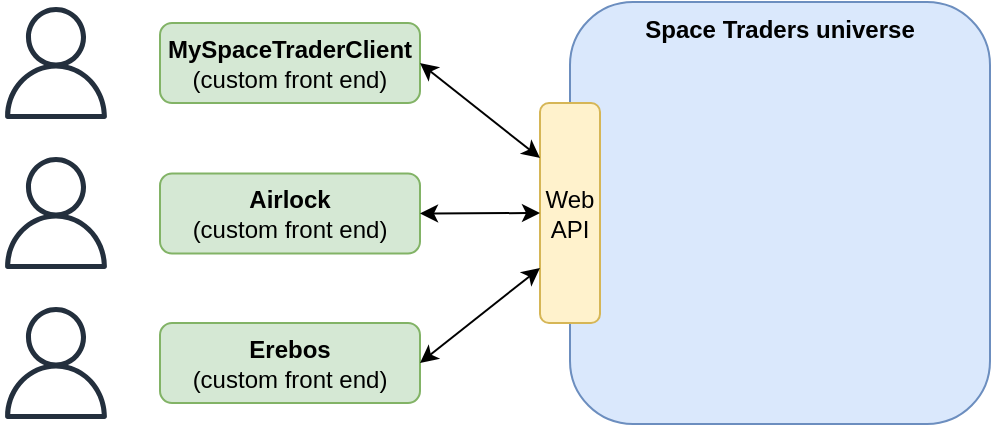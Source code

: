 <mxfile version="15.7.3" type="device"><diagram id="Ib0BvxVFMFH6OuOK1_1z" name="Page-1"><mxGraphModel dx="630" dy="494" grid="1" gridSize="10" guides="1" tooltips="1" connect="1" arrows="1" fold="1" page="1" pageScale="1" pageWidth="1169" pageHeight="827" math="0" shadow="0"><root><mxCell id="0"/><mxCell id="1" parent="0"/><mxCell id="RBnaTuG-XxHXJGCMS94Z-3" value="Space Traders universe" style="rounded=1;whiteSpace=wrap;html=1;verticalAlign=top;fontStyle=1;fillColor=#dae8fc;strokeColor=#6c8ebf;" vertex="1" parent="1"><mxGeometry x="555" y="270" width="210" height="211" as="geometry"/></mxCell><mxCell id="RBnaTuG-XxHXJGCMS94Z-1" value="" style="shape=image;verticalLabelPosition=bottom;labelBackgroundColor=#ffffff;verticalAlign=top;aspect=fixed;imageAspect=0;image=https://cdn-icons-png.flaticon.com/512/3227/3227017.png;" vertex="1" parent="1"><mxGeometry x="585" y="301" width="150" height="150" as="geometry"/></mxCell><mxCell id="RBnaTuG-XxHXJGCMS94Z-4" value="Web API" style="rounded=1;whiteSpace=wrap;html=1;verticalAlign=middle;fillColor=#fff2cc;strokeColor=#d6b656;" vertex="1" parent="1"><mxGeometry x="540" y="320.5" width="30" height="110" as="geometry"/></mxCell><mxCell id="RBnaTuG-XxHXJGCMS94Z-5" value="&lt;b&gt;MySpaceTraderClient&lt;/b&gt;&lt;br&gt;(custom front end)" style="rounded=1;whiteSpace=wrap;html=1;verticalAlign=middle;fillColor=#d5e8d4;strokeColor=#82b366;" vertex="1" parent="1"><mxGeometry x="350" y="280.5" width="130" height="40" as="geometry"/></mxCell><mxCell id="RBnaTuG-XxHXJGCMS94Z-6" value="&lt;b&gt;Airlock&lt;/b&gt;&lt;br&gt;(custom front end)" style="rounded=1;whiteSpace=wrap;html=1;verticalAlign=middle;fillColor=#d5e8d4;strokeColor=#82b366;" vertex="1" parent="1"><mxGeometry x="350" y="355.75" width="130" height="40" as="geometry"/></mxCell><mxCell id="RBnaTuG-XxHXJGCMS94Z-7" value="&lt;b&gt;Erebos&lt;/b&gt;&lt;br&gt;(custom front end)" style="rounded=1;whiteSpace=wrap;html=1;verticalAlign=middle;fillColor=#d5e8d4;strokeColor=#82b366;" vertex="1" parent="1"><mxGeometry x="350" y="430.5" width="130" height="40" as="geometry"/></mxCell><mxCell id="RBnaTuG-XxHXJGCMS94Z-8" value="" style="endArrow=classic;html=1;rounded=0;entryX=0;entryY=0.25;entryDx=0;entryDy=0;exitX=1;exitY=0.5;exitDx=0;exitDy=0;startArrow=classic;startFill=1;" edge="1" parent="1" source="RBnaTuG-XxHXJGCMS94Z-5" target="RBnaTuG-XxHXJGCMS94Z-4"><mxGeometry width="50" height="50" relative="1" as="geometry"><mxPoint x="500" y="300" as="sourcePoint"/><mxPoint x="550" y="250" as="targetPoint"/></mxGeometry></mxCell><mxCell id="RBnaTuG-XxHXJGCMS94Z-9" value="" style="endArrow=classic;html=1;rounded=0;entryX=0;entryY=0.5;entryDx=0;entryDy=0;exitX=1;exitY=0.5;exitDx=0;exitDy=0;startArrow=classic;startFill=1;" edge="1" parent="1" source="RBnaTuG-XxHXJGCMS94Z-6" target="RBnaTuG-XxHXJGCMS94Z-4"><mxGeometry width="50" height="50" relative="1" as="geometry"><mxPoint x="460" y="530" as="sourcePoint"/><mxPoint x="510" y="480" as="targetPoint"/></mxGeometry></mxCell><mxCell id="RBnaTuG-XxHXJGCMS94Z-10" value="" style="endArrow=classic;html=1;rounded=0;entryX=0;entryY=0.75;entryDx=0;entryDy=0;exitX=1;exitY=0.5;exitDx=0;exitDy=0;startArrow=classic;startFill=1;" edge="1" parent="1" source="RBnaTuG-XxHXJGCMS94Z-7" target="RBnaTuG-XxHXJGCMS94Z-4"><mxGeometry width="50" height="50" relative="1" as="geometry"><mxPoint x="490" y="385.75" as="sourcePoint"/><mxPoint x="550" y="385.5" as="targetPoint"/></mxGeometry></mxCell><mxCell id="RBnaTuG-XxHXJGCMS94Z-11" value="" style="sketch=0;outlineConnect=0;fontColor=#232F3E;gradientColor=none;fillColor=#232F3D;strokeColor=none;dashed=0;verticalLabelPosition=bottom;verticalAlign=top;align=center;html=1;fontSize=12;fontStyle=0;aspect=fixed;pointerEvents=1;shape=mxgraph.aws4.user;" vertex="1" parent="1"><mxGeometry x="270" y="272.5" width="56" height="56" as="geometry"/></mxCell><mxCell id="RBnaTuG-XxHXJGCMS94Z-12" value="" style="sketch=0;outlineConnect=0;fontColor=#232F3E;gradientColor=none;fillColor=#232F3D;strokeColor=none;dashed=0;verticalLabelPosition=bottom;verticalAlign=top;align=center;html=1;fontSize=12;fontStyle=0;aspect=fixed;pointerEvents=1;shape=mxgraph.aws4.user;" vertex="1" parent="1"><mxGeometry x="270" y="347.5" width="56" height="56" as="geometry"/></mxCell><mxCell id="RBnaTuG-XxHXJGCMS94Z-13" value="" style="sketch=0;outlineConnect=0;fontColor=#232F3E;gradientColor=none;fillColor=#232F3D;strokeColor=none;dashed=0;verticalLabelPosition=bottom;verticalAlign=top;align=center;html=1;fontSize=12;fontStyle=0;aspect=fixed;pointerEvents=1;shape=mxgraph.aws4.user;" vertex="1" parent="1"><mxGeometry x="270" y="422.5" width="56" height="56" as="geometry"/></mxCell></root></mxGraphModel></diagram></mxfile>